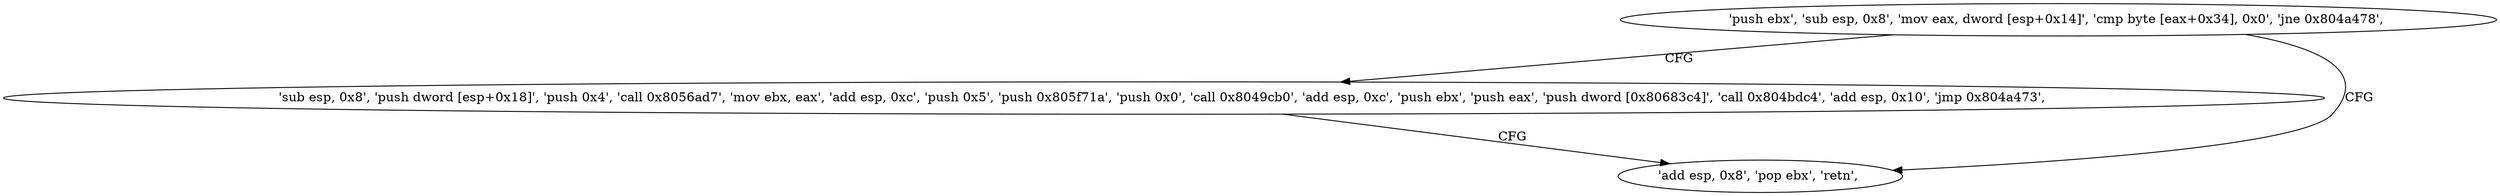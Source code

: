 digraph "func" {
"134521957" [label = "'push ebx', 'sub esp, 0x8', 'mov eax, dword [esp+0x14]', 'cmp byte [eax+0x34], 0x0', 'jne 0x804a478', " ]
"134521976" [label = "'sub esp, 0x8', 'push dword [esp+0x18]', 'push 0x4', 'call 0x8056ad7', 'mov ebx, eax', 'add esp, 0xc', 'push 0x5', 'push 0x805f71a', 'push 0x0', 'call 0x8049cb0', 'add esp, 0xc', 'push ebx', 'push eax', 'push dword [0x80683c4]', 'call 0x804bdc4', 'add esp, 0x10', 'jmp 0x804a473', " ]
"134521971" [label = "'add esp, 0x8', 'pop ebx', 'retn', " ]
"134521957" -> "134521976" [ label = "CFG" ]
"134521957" -> "134521971" [ label = "CFG" ]
"134521976" -> "134521971" [ label = "CFG" ]
}
